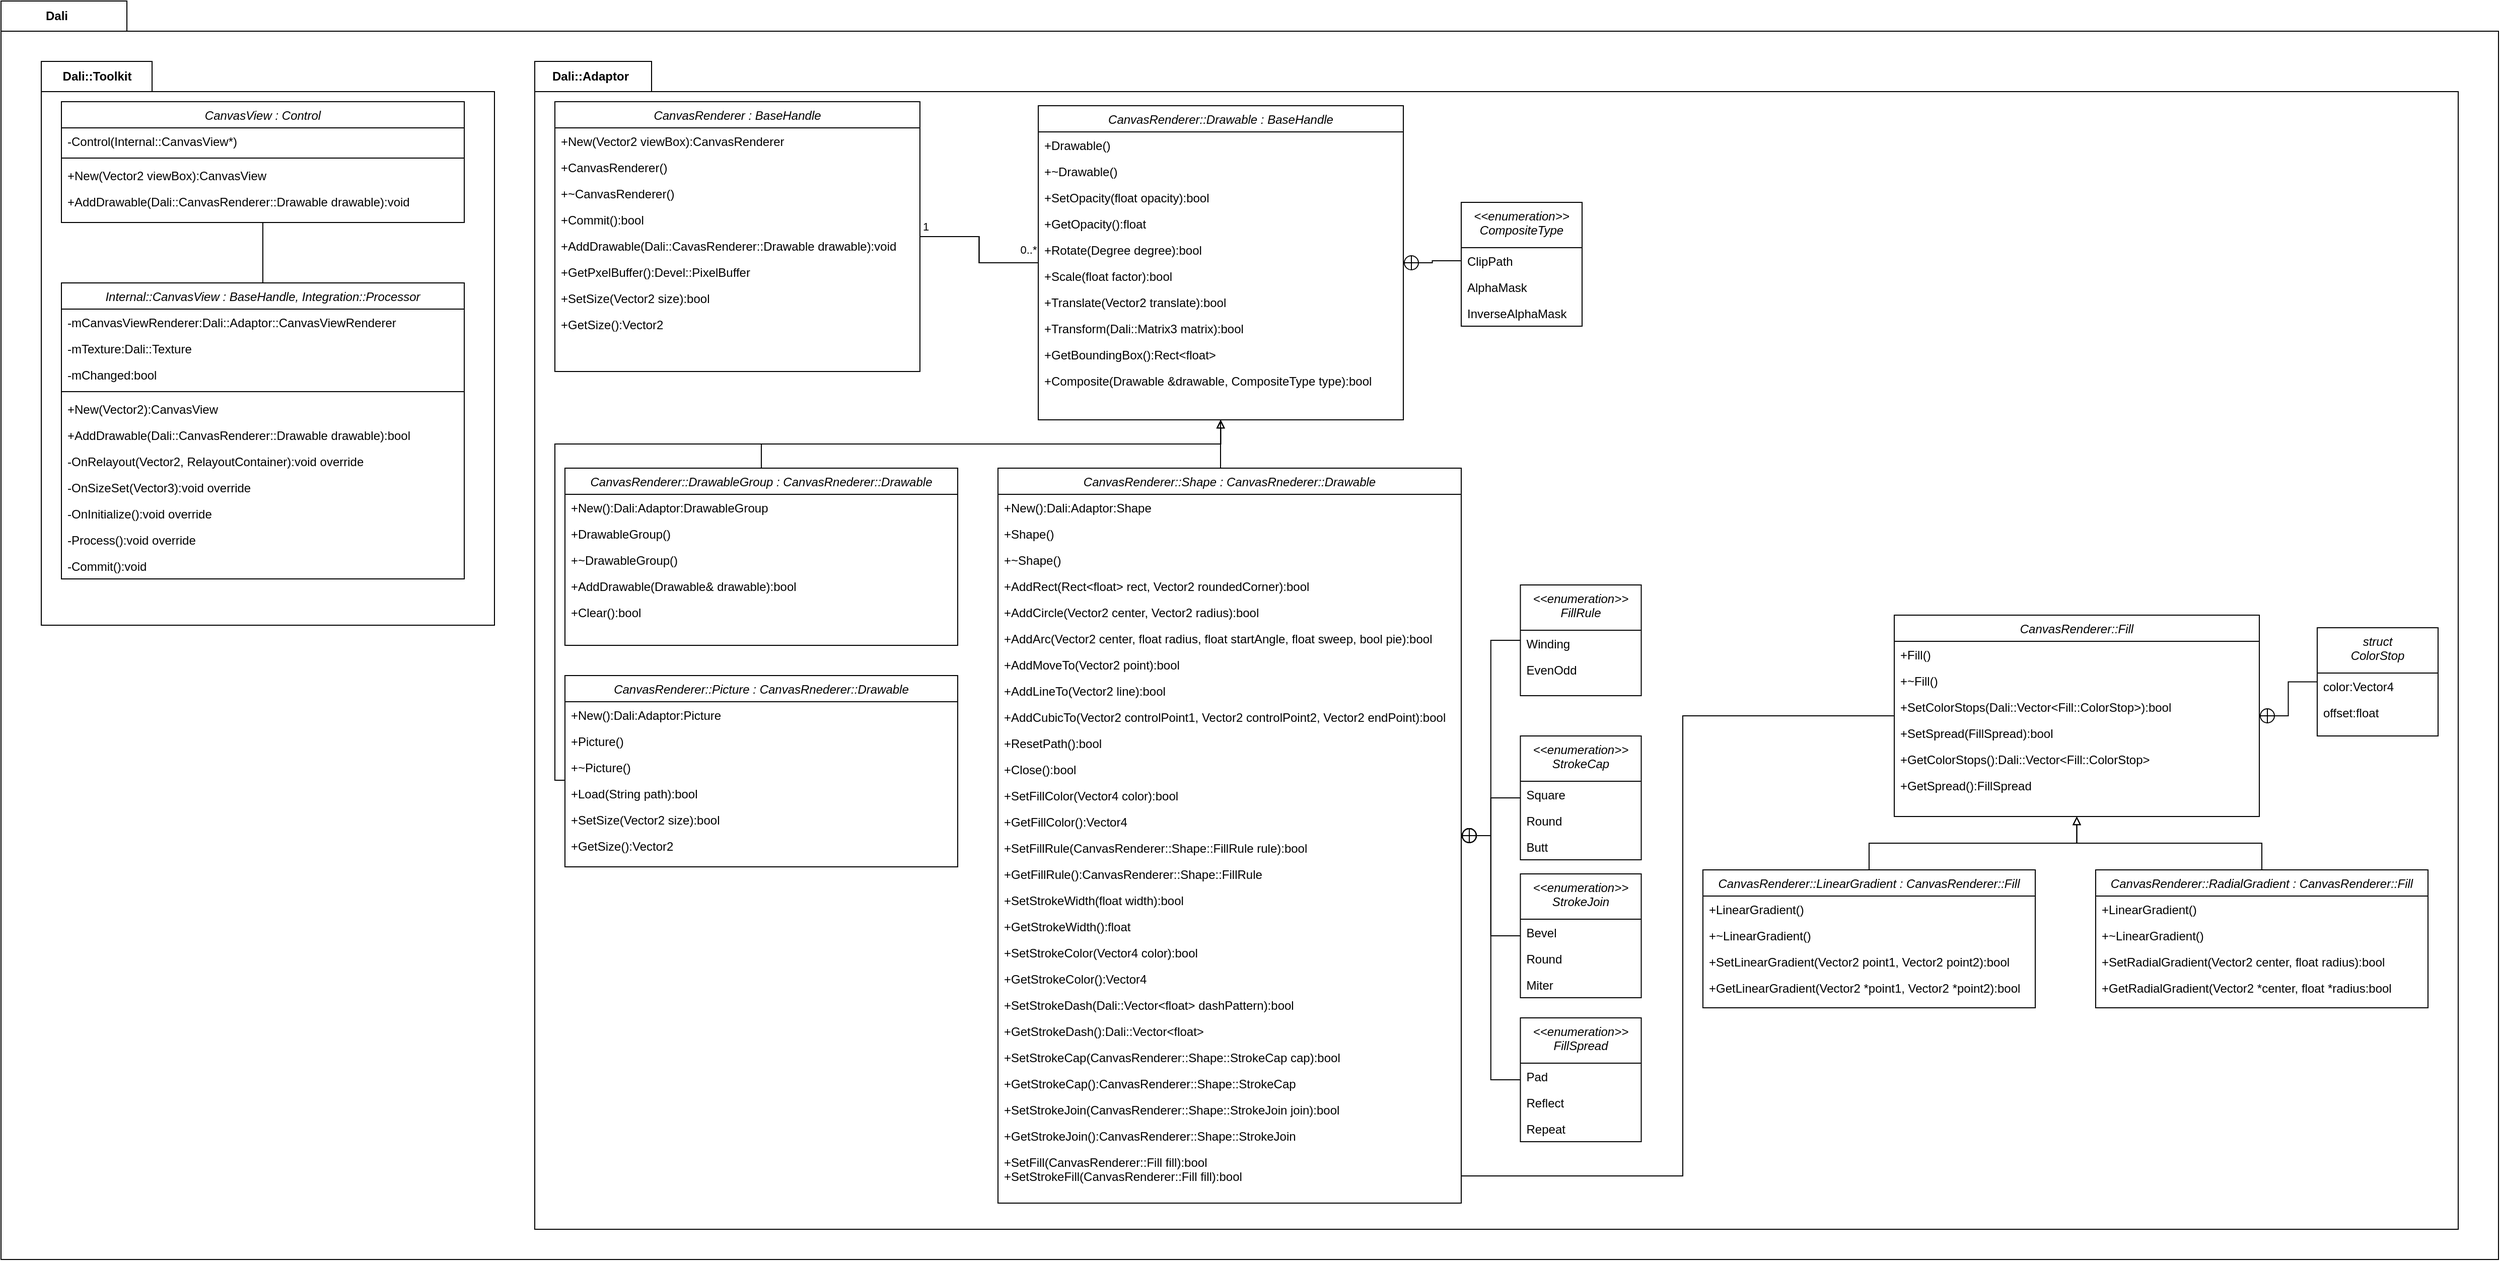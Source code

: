 <mxfile version="14.7.2" type="github">
  <diagram id="C5RBs43oDa-KdzZeNtuy" name="Page-1">
    <mxGraphModel dx="3773" dy="2638" grid="1" gridSize="10" guides="1" tooltips="1" connect="1" arrows="1" fold="1" page="1" pageScale="1" pageWidth="827" pageHeight="1169" math="0" shadow="0">
      <root>
        <mxCell id="WIyWlLk6GJQsqaUBKTNV-0" />
        <mxCell id="WIyWlLk6GJQsqaUBKTNV-1" parent="WIyWlLk6GJQsqaUBKTNV-0" />
        <mxCell id="eUzAyZnh72-U9IO2z-T2-43" style="edgeStyle=orthogonalEdgeStyle;rounded=0;orthogonalLoop=1;jettySize=auto;html=1;exitX=0.5;exitY=0;exitDx=0;exitDy=0;entryX=0.5;entryY=1;entryDx=0;entryDy=0;endArrow=block;endFill=0;strokeWidth=1;jumpSize=6;" parent="WIyWlLk6GJQsqaUBKTNV-1" edge="1">
          <mxGeometry relative="1" as="geometry">
            <mxPoint x="815" y="136" as="targetPoint" />
          </mxGeometry>
        </mxCell>
        <mxCell id="d6Ak8WatT1hv87xGQhPb-93" value="Dali" style="shape=folder;fontStyle=1;tabWidth=110;tabHeight=30;tabPosition=left;html=1;boundedLbl=1;labelInHeader=1;container=1;collapsible=0;recursiveResize=0;" parent="WIyWlLk6GJQsqaUBKTNV-1" vertex="1">
          <mxGeometry x="-360" y="-710" width="2480" height="1250" as="geometry" />
        </mxCell>
        <mxCell id="eUzAyZnh72-U9IO2z-T2-70" value="Dali::Adaptor" style="shape=folder;fontStyle=1;tabWidth=110;tabHeight=30;tabPosition=left;html=1;boundedLbl=1;labelInHeader=1;container=1;collapsible=0;recursiveResize=0;" parent="d6Ak8WatT1hv87xGQhPb-93" vertex="1">
          <mxGeometry x="530" y="60" width="1910" height="1160" as="geometry" />
        </mxCell>
        <mxCell id="zkfFHV4jXpPFQw0GAbJ--0" value="CanvasRenderer : BaseHandle" style="swimlane;fontStyle=2;align=center;verticalAlign=top;childLayout=stackLayout;horizontal=1;startSize=26;horizontalStack=0;resizeParent=1;resizeLast=0;collapsible=1;marginBottom=0;rounded=0;shadow=0;strokeWidth=1;" parent="eUzAyZnh72-U9IO2z-T2-70" vertex="1">
          <mxGeometry x="20" y="40" width="362.5" height="268" as="geometry">
            <mxRectangle x="230" y="140" width="160" height="26" as="alternateBounds" />
          </mxGeometry>
        </mxCell>
        <mxCell id="zkfFHV4jXpPFQw0GAbJ--5" value="+New(Vector2 viewBox):CanvasRenderer" style="text;align=left;verticalAlign=top;spacingLeft=4;spacingRight=4;overflow=hidden;rotatable=0;points=[[0,0.5],[1,0.5]];portConstraint=eastwest;" parent="zkfFHV4jXpPFQw0GAbJ--0" vertex="1">
          <mxGeometry y="26" width="362.5" height="26" as="geometry" />
        </mxCell>
        <mxCell id="eUzAyZnh72-U9IO2z-T2-1" value="+CanvasRenderer()" style="text;align=left;verticalAlign=top;spacingLeft=4;spacingRight=4;overflow=hidden;rotatable=0;points=[[0,0.5],[1,0.5]];portConstraint=eastwest;" parent="zkfFHV4jXpPFQw0GAbJ--0" vertex="1">
          <mxGeometry y="52" width="362.5" height="26" as="geometry" />
        </mxCell>
        <mxCell id="d6Ak8WatT1hv87xGQhPb-125" value="+~CanvasRenderer()" style="text;align=left;verticalAlign=top;spacingLeft=4;spacingRight=4;overflow=hidden;rotatable=0;points=[[0,0.5],[1,0.5]];portConstraint=eastwest;" parent="zkfFHV4jXpPFQw0GAbJ--0" vertex="1">
          <mxGeometry y="78" width="362.5" height="26" as="geometry" />
        </mxCell>
        <mxCell id="d6Ak8WatT1hv87xGQhPb-127" value="+Commit():bool" style="text;align=left;verticalAlign=top;spacingLeft=4;spacingRight=4;overflow=hidden;rotatable=0;points=[[0,0.5],[1,0.5]];portConstraint=eastwest;" parent="zkfFHV4jXpPFQw0GAbJ--0" vertex="1">
          <mxGeometry y="104" width="362.5" height="26" as="geometry" />
        </mxCell>
        <mxCell id="d6Ak8WatT1hv87xGQhPb-126" value="+AddDrawable(Dali::CavasRenderer::Drawable drawable):void" style="text;align=left;verticalAlign=top;spacingLeft=4;spacingRight=4;overflow=hidden;rotatable=0;points=[[0,0.5],[1,0.5]];portConstraint=eastwest;" parent="zkfFHV4jXpPFQw0GAbJ--0" vertex="1">
          <mxGeometry y="130" width="362.5" height="26" as="geometry" />
        </mxCell>
        <mxCell id="d6Ak8WatT1hv87xGQhPb-128" value="+GetPxelBuffer():Devel::PixelBuffer" style="text;align=left;verticalAlign=top;spacingLeft=4;spacingRight=4;overflow=hidden;rotatable=0;points=[[0,0.5],[1,0.5]];portConstraint=eastwest;" parent="zkfFHV4jXpPFQw0GAbJ--0" vertex="1">
          <mxGeometry y="156" width="362.5" height="26" as="geometry" />
        </mxCell>
        <mxCell id="d6Ak8WatT1hv87xGQhPb-129" value="+SetSize(Vector2 size):bool" style="text;align=left;verticalAlign=top;spacingLeft=4;spacingRight=4;overflow=hidden;rotatable=0;points=[[0,0.5],[1,0.5]];portConstraint=eastwest;" parent="zkfFHV4jXpPFQw0GAbJ--0" vertex="1">
          <mxGeometry y="182" width="362.5" height="26" as="geometry" />
        </mxCell>
        <mxCell id="d6Ak8WatT1hv87xGQhPb-130" value="+GetSize():Vector2" style="text;align=left;verticalAlign=top;spacingLeft=4;spacingRight=4;overflow=hidden;rotatable=0;points=[[0,0.5],[1,0.5]];portConstraint=eastwest;" parent="zkfFHV4jXpPFQw0GAbJ--0" vertex="1">
          <mxGeometry y="208" width="362.5" height="26" as="geometry" />
        </mxCell>
        <mxCell id="d6Ak8WatT1hv87xGQhPb-148" value="CanvasRenderer::Drawable : BaseHandle" style="swimlane;fontStyle=2;align=center;verticalAlign=top;childLayout=stackLayout;horizontal=1;startSize=26;horizontalStack=0;resizeParent=1;resizeLast=0;collapsible=1;marginBottom=0;rounded=0;shadow=0;strokeWidth=1;" parent="eUzAyZnh72-U9IO2z-T2-70" vertex="1">
          <mxGeometry x="500" y="44" width="362.5" height="312" as="geometry">
            <mxRectangle x="230" y="140" width="160" height="26" as="alternateBounds" />
          </mxGeometry>
        </mxCell>
        <mxCell id="d6Ak8WatT1hv87xGQhPb-151" value="+Drawable()" style="text;align=left;verticalAlign=top;spacingLeft=4;spacingRight=4;overflow=hidden;rotatable=0;points=[[0,0.5],[1,0.5]];portConstraint=eastwest;" parent="d6Ak8WatT1hv87xGQhPb-148" vertex="1">
          <mxGeometry y="26" width="362.5" height="26" as="geometry" />
        </mxCell>
        <mxCell id="d6Ak8WatT1hv87xGQhPb-152" value="+~Drawable()" style="text;align=left;verticalAlign=top;spacingLeft=4;spacingRight=4;overflow=hidden;rotatable=0;points=[[0,0.5],[1,0.5]];portConstraint=eastwest;" parent="d6Ak8WatT1hv87xGQhPb-148" vertex="1">
          <mxGeometry y="52" width="362.5" height="26" as="geometry" />
        </mxCell>
        <mxCell id="d6Ak8WatT1hv87xGQhPb-154" value="+SetOpacity(float opacity):bool" style="text;align=left;verticalAlign=top;spacingLeft=4;spacingRight=4;overflow=hidden;rotatable=0;points=[[0,0.5],[1,0.5]];portConstraint=eastwest;" parent="d6Ak8WatT1hv87xGQhPb-148" vertex="1">
          <mxGeometry y="78" width="362.5" height="26" as="geometry" />
        </mxCell>
        <mxCell id="d6Ak8WatT1hv87xGQhPb-155" value="+GetOpacity():float" style="text;align=left;verticalAlign=top;spacingLeft=4;spacingRight=4;overflow=hidden;rotatable=0;points=[[0,0.5],[1,0.5]];portConstraint=eastwest;" parent="d6Ak8WatT1hv87xGQhPb-148" vertex="1">
          <mxGeometry y="104" width="362.5" height="26" as="geometry" />
        </mxCell>
        <mxCell id="d6Ak8WatT1hv87xGQhPb-156" value="+Rotate(Degree degree):bool" style="text;align=left;verticalAlign=top;spacingLeft=4;spacingRight=4;overflow=hidden;rotatable=0;points=[[0,0.5],[1,0.5]];portConstraint=eastwest;" parent="d6Ak8WatT1hv87xGQhPb-148" vertex="1">
          <mxGeometry y="130" width="362.5" height="26" as="geometry" />
        </mxCell>
        <mxCell id="d6Ak8WatT1hv87xGQhPb-157" value="+Scale(float factor):bool" style="text;align=left;verticalAlign=top;spacingLeft=4;spacingRight=4;overflow=hidden;rotatable=0;points=[[0,0.5],[1,0.5]];portConstraint=eastwest;" parent="d6Ak8WatT1hv87xGQhPb-148" vertex="1">
          <mxGeometry y="156" width="362.5" height="26" as="geometry" />
        </mxCell>
        <mxCell id="d6Ak8WatT1hv87xGQhPb-158" value="+Translate(Vector2 translate):bool" style="text;align=left;verticalAlign=top;spacingLeft=4;spacingRight=4;overflow=hidden;rotatable=0;points=[[0,0.5],[1,0.5]];portConstraint=eastwest;" parent="d6Ak8WatT1hv87xGQhPb-148" vertex="1">
          <mxGeometry y="182" width="362.5" height="26" as="geometry" />
        </mxCell>
        <mxCell id="d6Ak8WatT1hv87xGQhPb-159" value="+Transform(Dali::Matrix3 matrix):bool" style="text;align=left;verticalAlign=top;spacingLeft=4;spacingRight=4;overflow=hidden;rotatable=0;points=[[0,0.5],[1,0.5]];portConstraint=eastwest;" parent="d6Ak8WatT1hv87xGQhPb-148" vertex="1">
          <mxGeometry y="208" width="362.5" height="26" as="geometry" />
        </mxCell>
        <mxCell id="8q--UgSvbUHU4zD4hHSI-37" value="+GetBoundingBox():Rect&lt;float&gt;" style="text;align=left;verticalAlign=top;spacingLeft=4;spacingRight=4;overflow=hidden;rotatable=0;points=[[0,0.5],[1,0.5]];portConstraint=eastwest;" vertex="1" parent="d6Ak8WatT1hv87xGQhPb-148">
          <mxGeometry y="234" width="362.5" height="26" as="geometry" />
        </mxCell>
        <mxCell id="8q--UgSvbUHU4zD4hHSI-44" value="+Composite(Drawable &amp;drawable, CompositeType type):bool" style="text;align=left;verticalAlign=top;spacingLeft=4;spacingRight=4;overflow=hidden;rotatable=0;points=[[0,0.5],[1,0.5]];portConstraint=eastwest;" vertex="1" parent="d6Ak8WatT1hv87xGQhPb-148">
          <mxGeometry y="260" width="362.5" height="26" as="geometry" />
        </mxCell>
        <mxCell id="8q--UgSvbUHU4zD4hHSI-38" style="edgeStyle=orthogonalEdgeStyle;rounded=0;orthogonalLoop=1;jettySize=auto;html=1;endArrow=block;endFill=0;" edge="1" parent="eUzAyZnh72-U9IO2z-T2-70" source="d6Ak8WatT1hv87xGQhPb-382" target="d6Ak8WatT1hv87xGQhPb-148">
          <mxGeometry relative="1" as="geometry">
            <Array as="points">
              <mxPoint x="681" y="380" />
              <mxPoint x="681" y="380" />
            </Array>
          </mxGeometry>
        </mxCell>
        <mxCell id="d6Ak8WatT1hv87xGQhPb-382" value="CanvasRenderer::Shape : CanvasRnederer::Drawable" style="swimlane;fontStyle=2;align=center;verticalAlign=top;childLayout=stackLayout;horizontal=1;startSize=26;horizontalStack=0;resizeParent=1;resizeLast=0;collapsible=1;marginBottom=0;rounded=0;shadow=0;strokeWidth=1;" parent="eUzAyZnh72-U9IO2z-T2-70" vertex="1">
          <mxGeometry x="460" y="404" width="460" height="730" as="geometry">
            <mxRectangle x="230" y="140" width="160" height="26" as="alternateBounds" />
          </mxGeometry>
        </mxCell>
        <mxCell id="d6Ak8WatT1hv87xGQhPb-781" value="+New():Dali:Adaptor:Shape" style="text;align=left;verticalAlign=top;spacingLeft=4;spacingRight=4;overflow=hidden;rotatable=0;points=[[0,0.5],[1,0.5]];portConstraint=eastwest;" parent="d6Ak8WatT1hv87xGQhPb-382" vertex="1">
          <mxGeometry y="26" width="460" height="26" as="geometry" />
        </mxCell>
        <mxCell id="d6Ak8WatT1hv87xGQhPb-383" value="+Shape()" style="text;align=left;verticalAlign=top;spacingLeft=4;spacingRight=4;overflow=hidden;rotatable=0;points=[[0,0.5],[1,0.5]];portConstraint=eastwest;" parent="d6Ak8WatT1hv87xGQhPb-382" vertex="1">
          <mxGeometry y="52" width="460" height="26" as="geometry" />
        </mxCell>
        <mxCell id="d6Ak8WatT1hv87xGQhPb-384" value="+~Shape()" style="text;align=left;verticalAlign=top;spacingLeft=4;spacingRight=4;overflow=hidden;rotatable=0;points=[[0,0.5],[1,0.5]];portConstraint=eastwest;" parent="d6Ak8WatT1hv87xGQhPb-382" vertex="1">
          <mxGeometry y="78" width="460" height="26" as="geometry" />
        </mxCell>
        <mxCell id="d6Ak8WatT1hv87xGQhPb-386" value="+AddRect(Rect&lt;float&gt; rect, Vector2 roundedCorner):bool" style="text;align=left;verticalAlign=top;spacingLeft=4;spacingRight=4;overflow=hidden;rotatable=0;points=[[0,0.5],[1,0.5]];portConstraint=eastwest;" parent="d6Ak8WatT1hv87xGQhPb-382" vertex="1">
          <mxGeometry y="104" width="460" height="26" as="geometry" />
        </mxCell>
        <mxCell id="d6Ak8WatT1hv87xGQhPb-387" value="+AddCircle(Vector2 center, Vector2 radius):bool" style="text;align=left;verticalAlign=top;spacingLeft=4;spacingRight=4;overflow=hidden;rotatable=0;points=[[0,0.5],[1,0.5]];portConstraint=eastwest;" parent="d6Ak8WatT1hv87xGQhPb-382" vertex="1">
          <mxGeometry y="130" width="460" height="26" as="geometry" />
        </mxCell>
        <mxCell id="d6Ak8WatT1hv87xGQhPb-388" value="+AddArc(Vector2 center, float radius, float startAngle, float sweep, bool pie):bool" style="text;align=left;verticalAlign=top;spacingLeft=4;spacingRight=4;overflow=hidden;rotatable=0;points=[[0,0.5],[1,0.5]];portConstraint=eastwest;" parent="d6Ak8WatT1hv87xGQhPb-382" vertex="1">
          <mxGeometry y="156" width="460" height="26" as="geometry" />
        </mxCell>
        <mxCell id="d6Ak8WatT1hv87xGQhPb-389" value="+AddMoveTo(Vector2 point):bool" style="text;align=left;verticalAlign=top;spacingLeft=4;spacingRight=4;overflow=hidden;rotatable=0;points=[[0,0.5],[1,0.5]];portConstraint=eastwest;" parent="d6Ak8WatT1hv87xGQhPb-382" vertex="1">
          <mxGeometry y="182" width="460" height="26" as="geometry" />
        </mxCell>
        <mxCell id="d6Ak8WatT1hv87xGQhPb-390" value="+AddLineTo(Vector2 line):bool" style="text;align=left;verticalAlign=top;spacingLeft=4;spacingRight=4;overflow=hidden;rotatable=0;points=[[0,0.5],[1,0.5]];portConstraint=eastwest;" parent="d6Ak8WatT1hv87xGQhPb-382" vertex="1">
          <mxGeometry y="208" width="460" height="26" as="geometry" />
        </mxCell>
        <mxCell id="d6Ak8WatT1hv87xGQhPb-391" value="+AddCubicTo(Vector2 controlPoint1, Vector2 controlPoint2, Vector2 endPoint):bool" style="text;align=left;verticalAlign=top;spacingLeft=4;spacingRight=4;overflow=hidden;rotatable=0;points=[[0,0.5],[1,0.5]];portConstraint=eastwest;" parent="d6Ak8WatT1hv87xGQhPb-382" vertex="1">
          <mxGeometry y="234" width="460" height="26" as="geometry" />
        </mxCell>
        <mxCell id="2J2DLM0OzAeDPoUzJUyp-0" value="+ResetPath():bool" style="text;align=left;verticalAlign=top;spacingLeft=4;spacingRight=4;overflow=hidden;rotatable=0;points=[[0,0.5],[1,0.5]];portConstraint=eastwest;" parent="d6Ak8WatT1hv87xGQhPb-382" vertex="1">
          <mxGeometry y="260" width="460" height="26" as="geometry" />
        </mxCell>
        <mxCell id="d6Ak8WatT1hv87xGQhPb-392" value="+Close():bool" style="text;align=left;verticalAlign=top;spacingLeft=4;spacingRight=4;overflow=hidden;rotatable=0;points=[[0,0.5],[1,0.5]];portConstraint=eastwest;" parent="d6Ak8WatT1hv87xGQhPb-382" vertex="1">
          <mxGeometry y="286" width="460" height="26" as="geometry" />
        </mxCell>
        <mxCell id="d6Ak8WatT1hv87xGQhPb-396" value="+SetFillColor(Vector4 color):bool" style="text;align=left;verticalAlign=top;spacingLeft=4;spacingRight=4;overflow=hidden;rotatable=0;points=[[0,0.5],[1,0.5]];portConstraint=eastwest;" parent="d6Ak8WatT1hv87xGQhPb-382" vertex="1">
          <mxGeometry y="312" width="460" height="26" as="geometry" />
        </mxCell>
        <mxCell id="d6Ak8WatT1hv87xGQhPb-395" value="+GetFillColor():Vector4" style="text;align=left;verticalAlign=top;spacingLeft=4;spacingRight=4;overflow=hidden;rotatable=0;points=[[0,0.5],[1,0.5]];portConstraint=eastwest;" parent="d6Ak8WatT1hv87xGQhPb-382" vertex="1">
          <mxGeometry y="338" width="460" height="26" as="geometry" />
        </mxCell>
        <mxCell id="d6Ak8WatT1hv87xGQhPb-398" value="+SetFillRule(CanvasRenderer::Shape::FillRule rule):bool" style="text;align=left;verticalAlign=top;spacingLeft=4;spacingRight=4;overflow=hidden;rotatable=0;points=[[0,0.5],[1,0.5]];portConstraint=eastwest;" parent="d6Ak8WatT1hv87xGQhPb-382" vertex="1">
          <mxGeometry y="364" width="460" height="26" as="geometry" />
        </mxCell>
        <mxCell id="d6Ak8WatT1hv87xGQhPb-400" value="+GetFillRule():CanvasRenderer::Shape::FillRule" style="text;align=left;verticalAlign=top;spacingLeft=4;spacingRight=4;overflow=hidden;rotatable=0;points=[[0,0.5],[1,0.5]];portConstraint=eastwest;" parent="d6Ak8WatT1hv87xGQhPb-382" vertex="1">
          <mxGeometry y="390" width="460" height="26" as="geometry" />
        </mxCell>
        <mxCell id="d6Ak8WatT1hv87xGQhPb-394" value="+SetStrokeWidth(float width):bool" style="text;align=left;verticalAlign=top;spacingLeft=4;spacingRight=4;overflow=hidden;rotatable=0;points=[[0,0.5],[1,0.5]];portConstraint=eastwest;" parent="d6Ak8WatT1hv87xGQhPb-382" vertex="1">
          <mxGeometry y="416" width="460" height="26" as="geometry" />
        </mxCell>
        <mxCell id="d6Ak8WatT1hv87xGQhPb-399" value="+GetStrokeWidth():float" style="text;align=left;verticalAlign=top;spacingLeft=4;spacingRight=4;overflow=hidden;rotatable=0;points=[[0,0.5],[1,0.5]];portConstraint=eastwest;" parent="d6Ak8WatT1hv87xGQhPb-382" vertex="1">
          <mxGeometry y="442" width="460" height="26" as="geometry" />
        </mxCell>
        <mxCell id="d6Ak8WatT1hv87xGQhPb-401" value="+SetStrokeColor(Vector4 color):bool" style="text;align=left;verticalAlign=top;spacingLeft=4;spacingRight=4;overflow=hidden;rotatable=0;points=[[0,0.5],[1,0.5]];portConstraint=eastwest;" parent="d6Ak8WatT1hv87xGQhPb-382" vertex="1">
          <mxGeometry y="468" width="460" height="26" as="geometry" />
        </mxCell>
        <mxCell id="d6Ak8WatT1hv87xGQhPb-405" value="+GetStrokeColor():Vector4" style="text;align=left;verticalAlign=top;spacingLeft=4;spacingRight=4;overflow=hidden;rotatable=0;points=[[0,0.5],[1,0.5]];portConstraint=eastwest;" parent="d6Ak8WatT1hv87xGQhPb-382" vertex="1">
          <mxGeometry y="494" width="460" height="26" as="geometry" />
        </mxCell>
        <mxCell id="d6Ak8WatT1hv87xGQhPb-406" value="+SetStrokeDash(Dali::Vector&lt;float&gt; dashPattern):bool" style="text;align=left;verticalAlign=top;spacingLeft=4;spacingRight=4;overflow=hidden;rotatable=0;points=[[0,0.5],[1,0.5]];portConstraint=eastwest;" parent="d6Ak8WatT1hv87xGQhPb-382" vertex="1">
          <mxGeometry y="520" width="460" height="26" as="geometry" />
        </mxCell>
        <mxCell id="d6Ak8WatT1hv87xGQhPb-403" value="+GetStrokeDash():Dali::Vector&lt;float&gt;" style="text;align=left;verticalAlign=top;spacingLeft=4;spacingRight=4;overflow=hidden;rotatable=0;points=[[0,0.5],[1,0.5]];portConstraint=eastwest;" parent="d6Ak8WatT1hv87xGQhPb-382" vertex="1">
          <mxGeometry y="546" width="460" height="26" as="geometry" />
        </mxCell>
        <mxCell id="d6Ak8WatT1hv87xGQhPb-404" value="+SetStrokeCap(CanvasRenderer::Shape::StrokeCap cap):bool" style="text;align=left;verticalAlign=top;spacingLeft=4;spacingRight=4;overflow=hidden;rotatable=0;points=[[0,0.5],[1,0.5]];portConstraint=eastwest;" parent="d6Ak8WatT1hv87xGQhPb-382" vertex="1">
          <mxGeometry y="572" width="460" height="26" as="geometry" />
        </mxCell>
        <mxCell id="d6Ak8WatT1hv87xGQhPb-397" value="+GetStrokeCap():CanvasRenderer::Shape::StrokeCap" style="text;align=left;verticalAlign=top;spacingLeft=4;spacingRight=4;overflow=hidden;rotatable=0;points=[[0,0.5],[1,0.5]];portConstraint=eastwest;" parent="d6Ak8WatT1hv87xGQhPb-382" vertex="1">
          <mxGeometry y="598" width="460" height="26" as="geometry" />
        </mxCell>
        <mxCell id="d6Ak8WatT1hv87xGQhPb-402" value="+SetStrokeJoin(CanvasRenderer::Shape::StrokeJoin join):bool" style="text;align=left;verticalAlign=top;spacingLeft=4;spacingRight=4;overflow=hidden;rotatable=0;points=[[0,0.5],[1,0.5]];portConstraint=eastwest;" parent="d6Ak8WatT1hv87xGQhPb-382" vertex="1">
          <mxGeometry y="624" width="460" height="26" as="geometry" />
        </mxCell>
        <mxCell id="d6Ak8WatT1hv87xGQhPb-393" value="+GetStrokeJoin():CanvasRenderer::Shape::StrokeJoin" style="text;align=left;verticalAlign=top;spacingLeft=4;spacingRight=4;overflow=hidden;rotatable=0;points=[[0,0.5],[1,0.5]];portConstraint=eastwest;" parent="d6Ak8WatT1hv87xGQhPb-382" vertex="1">
          <mxGeometry y="650" width="460" height="26" as="geometry" />
        </mxCell>
        <mxCell id="8q--UgSvbUHU4zD4hHSI-84" value="+SetFill(CanvasRenderer::Fill fill):bool&#xa;+SetStrokeFill(CanvasRenderer::Fill fill):bool" style="text;align=left;verticalAlign=top;spacingLeft=4;spacingRight=4;overflow=hidden;rotatable=0;points=[[0,0.5],[1,0.5]];portConstraint=eastwest;" vertex="1" parent="d6Ak8WatT1hv87xGQhPb-382">
          <mxGeometry y="676" width="460" height="54" as="geometry" />
        </mxCell>
        <mxCell id="d6Ak8WatT1hv87xGQhPb-1189" style="edgeStyle=orthogonalEdgeStyle;rounded=0;orthogonalLoop=1;jettySize=auto;html=1;endArrow=circlePlus;endFill=0;fontSize=16;" parent="eUzAyZnh72-U9IO2z-T2-70" source="d6Ak8WatT1hv87xGQhPb-1176" target="d6Ak8WatT1hv87xGQhPb-382" edge="1">
          <mxGeometry relative="1" as="geometry" />
        </mxCell>
        <mxCell id="d6Ak8WatT1hv87xGQhPb-1176" value="&lt;&lt;enumeration&gt;&gt;&#xa;FillRule" style="swimlane;fontStyle=2;align=center;verticalAlign=top;childLayout=stackLayout;horizontal=1;startSize=45;horizontalStack=0;resizeParent=1;resizeLast=0;collapsible=1;marginBottom=0;rounded=0;shadow=0;strokeWidth=1;" parent="eUzAyZnh72-U9IO2z-T2-70" vertex="1">
          <mxGeometry x="978.75" y="520" width="120" height="110" as="geometry">
            <mxRectangle x="230" y="140" width="160" height="26" as="alternateBounds" />
          </mxGeometry>
        </mxCell>
        <mxCell id="d6Ak8WatT1hv87xGQhPb-1177" value="Winding" style="text;align=left;verticalAlign=top;spacingLeft=4;spacingRight=4;overflow=hidden;rotatable=0;points=[[0,0.5],[1,0.5]];portConstraint=eastwest;" parent="d6Ak8WatT1hv87xGQhPb-1176" vertex="1">
          <mxGeometry y="45" width="120" height="26" as="geometry" />
        </mxCell>
        <mxCell id="d6Ak8WatT1hv87xGQhPb-1178" value="EvenOdd" style="text;align=left;verticalAlign=top;spacingLeft=4;spacingRight=4;overflow=hidden;rotatable=0;points=[[0,0.5],[1,0.5]];portConstraint=eastwest;" parent="d6Ak8WatT1hv87xGQhPb-1176" vertex="1">
          <mxGeometry y="71" width="120" height="26" as="geometry" />
        </mxCell>
        <mxCell id="d6Ak8WatT1hv87xGQhPb-1190" style="edgeStyle=orthogonalEdgeStyle;rounded=0;orthogonalLoop=1;jettySize=auto;html=1;endArrow=circlePlus;endFill=0;fontSize=16;" parent="eUzAyZnh72-U9IO2z-T2-70" source="d6Ak8WatT1hv87xGQhPb-1180" target="d6Ak8WatT1hv87xGQhPb-382" edge="1">
          <mxGeometry relative="1" as="geometry" />
        </mxCell>
        <mxCell id="d6Ak8WatT1hv87xGQhPb-1180" value="&lt;&lt;enumeration&gt;&gt;&#xa;StrokeCap" style="swimlane;fontStyle=2;align=center;verticalAlign=top;childLayout=stackLayout;horizontal=1;startSize=45;horizontalStack=0;resizeParent=1;resizeLast=0;collapsible=1;marginBottom=0;rounded=0;shadow=0;strokeWidth=1;" parent="eUzAyZnh72-U9IO2z-T2-70" vertex="1">
          <mxGeometry x="978.75" y="670" width="120" height="123" as="geometry">
            <mxRectangle x="230" y="140" width="160" height="26" as="alternateBounds" />
          </mxGeometry>
        </mxCell>
        <mxCell id="d6Ak8WatT1hv87xGQhPb-1181" value="Square" style="text;align=left;verticalAlign=top;spacingLeft=4;spacingRight=4;overflow=hidden;rotatable=0;points=[[0,0.5],[1,0.5]];portConstraint=eastwest;" parent="d6Ak8WatT1hv87xGQhPb-1180" vertex="1">
          <mxGeometry y="45" width="120" height="26" as="geometry" />
        </mxCell>
        <mxCell id="d6Ak8WatT1hv87xGQhPb-1182" value="Round" style="text;align=left;verticalAlign=top;spacingLeft=4;spacingRight=4;overflow=hidden;rotatable=0;points=[[0,0.5],[1,0.5]];portConstraint=eastwest;" parent="d6Ak8WatT1hv87xGQhPb-1180" vertex="1">
          <mxGeometry y="71" width="120" height="26" as="geometry" />
        </mxCell>
        <mxCell id="d6Ak8WatT1hv87xGQhPb-1183" value="Butt" style="text;align=left;verticalAlign=top;spacingLeft=4;spacingRight=4;overflow=hidden;rotatable=0;points=[[0,0.5],[1,0.5]];portConstraint=eastwest;" parent="d6Ak8WatT1hv87xGQhPb-1180" vertex="1">
          <mxGeometry y="97" width="120" height="26" as="geometry" />
        </mxCell>
        <mxCell id="d6Ak8WatT1hv87xGQhPb-1191" style="edgeStyle=orthogonalEdgeStyle;rounded=0;orthogonalLoop=1;jettySize=auto;html=1;endArrow=circlePlus;endFill=0;fontSize=16;" parent="eUzAyZnh72-U9IO2z-T2-70" source="d6Ak8WatT1hv87xGQhPb-1185" target="d6Ak8WatT1hv87xGQhPb-382" edge="1">
          <mxGeometry relative="1" as="geometry" />
        </mxCell>
        <mxCell id="d6Ak8WatT1hv87xGQhPb-1185" value="&lt;&lt;enumeration&gt;&gt;&#xa;StrokeJoin" style="swimlane;fontStyle=2;align=center;verticalAlign=top;childLayout=stackLayout;horizontal=1;startSize=45;horizontalStack=0;resizeParent=1;resizeLast=0;collapsible=1;marginBottom=0;rounded=0;shadow=0;strokeWidth=1;" parent="eUzAyZnh72-U9IO2z-T2-70" vertex="1">
          <mxGeometry x="978.75" y="807" width="120" height="123" as="geometry">
            <mxRectangle x="230" y="140" width="160" height="26" as="alternateBounds" />
          </mxGeometry>
        </mxCell>
        <mxCell id="d6Ak8WatT1hv87xGQhPb-1186" value="Bevel" style="text;align=left;verticalAlign=top;spacingLeft=4;spacingRight=4;overflow=hidden;rotatable=0;points=[[0,0.5],[1,0.5]];portConstraint=eastwest;" parent="d6Ak8WatT1hv87xGQhPb-1185" vertex="1">
          <mxGeometry y="45" width="120" height="26" as="geometry" />
        </mxCell>
        <mxCell id="d6Ak8WatT1hv87xGQhPb-1187" value="Round" style="text;align=left;verticalAlign=top;spacingLeft=4;spacingRight=4;overflow=hidden;rotatable=0;points=[[0,0.5],[1,0.5]];portConstraint=eastwest;" parent="d6Ak8WatT1hv87xGQhPb-1185" vertex="1">
          <mxGeometry y="71" width="120" height="26" as="geometry" />
        </mxCell>
        <mxCell id="d6Ak8WatT1hv87xGQhPb-1188" value="Miter" style="text;align=left;verticalAlign=top;spacingLeft=4;spacingRight=4;overflow=hidden;rotatable=0;points=[[0,0.5],[1,0.5]];portConstraint=eastwest;" parent="d6Ak8WatT1hv87xGQhPb-1185" vertex="1">
          <mxGeometry y="97" width="120" height="26" as="geometry" />
        </mxCell>
        <mxCell id="LCj0cPt76p2CiR1PrpzW-5" value="0..*" style="edgeStyle=orthogonalEdgeStyle;rounded=0;orthogonalLoop=1;jettySize=auto;html=1;endArrow=none;endFill=0;" parent="eUzAyZnh72-U9IO2z-T2-70" source="zkfFHV4jXpPFQw0GAbJ--0" target="d6Ak8WatT1hv87xGQhPb-148" edge="1">
          <mxGeometry x="0.847" y="13" relative="1" as="geometry">
            <mxPoint x="-751" y="169.996" as="sourcePoint" />
            <mxPoint x="-583.5" y="169.996" as="targetPoint" />
            <Array as="points" />
            <mxPoint x="1" as="offset" />
          </mxGeometry>
        </mxCell>
        <mxCell id="LCj0cPt76p2CiR1PrpzW-4" value="1" style="edgeStyle=orthogonalEdgeStyle;rounded=0;orthogonalLoop=1;jettySize=auto;html=1;endArrow=none;endFill=0;" parent="eUzAyZnh72-U9IO2z-T2-70" source="zkfFHV4jXpPFQw0GAbJ--0" target="d6Ak8WatT1hv87xGQhPb-148" edge="1">
          <mxGeometry x="-0.928" y="10" relative="1" as="geometry">
            <mxPoint x="-751" y="169.996" as="sourcePoint" />
            <mxPoint x="-583.5" y="169.996" as="targetPoint" />
            <Array as="points" />
            <mxPoint as="offset" />
          </mxGeometry>
        </mxCell>
        <mxCell id="8q--UgSvbUHU4zD4hHSI-36" style="edgeStyle=orthogonalEdgeStyle;rounded=0;orthogonalLoop=1;jettySize=auto;html=1;endArrow=block;endFill=0;exitX=0.5;exitY=0;exitDx=0;exitDy=0;" edge="1" parent="eUzAyZnh72-U9IO2z-T2-70" source="8q--UgSvbUHU4zD4hHSI-10" target="d6Ak8WatT1hv87xGQhPb-148">
          <mxGeometry relative="1" as="geometry" />
        </mxCell>
        <mxCell id="8q--UgSvbUHU4zD4hHSI-10" value="CanvasRenderer::DrawableGroup : CanvasRnederer::Drawable" style="swimlane;fontStyle=2;align=center;verticalAlign=top;childLayout=stackLayout;horizontal=1;startSize=26;horizontalStack=0;resizeParent=1;resizeLast=0;collapsible=1;marginBottom=0;rounded=0;shadow=0;strokeWidth=1;" vertex="1" parent="eUzAyZnh72-U9IO2z-T2-70">
          <mxGeometry x="30" y="404" width="390" height="176" as="geometry">
            <mxRectangle x="230" y="140" width="160" height="26" as="alternateBounds" />
          </mxGeometry>
        </mxCell>
        <mxCell id="8q--UgSvbUHU4zD4hHSI-11" value="+New():Dali:Adaptor:DrawableGroup" style="text;align=left;verticalAlign=top;spacingLeft=4;spacingRight=4;overflow=hidden;rotatable=0;points=[[0,0.5],[1,0.5]];portConstraint=eastwest;" vertex="1" parent="8q--UgSvbUHU4zD4hHSI-10">
          <mxGeometry y="26" width="390" height="26" as="geometry" />
        </mxCell>
        <mxCell id="8q--UgSvbUHU4zD4hHSI-12" value="+DrawableGroup()" style="text;align=left;verticalAlign=top;spacingLeft=4;spacingRight=4;overflow=hidden;rotatable=0;points=[[0,0.5],[1,0.5]];portConstraint=eastwest;" vertex="1" parent="8q--UgSvbUHU4zD4hHSI-10">
          <mxGeometry y="52" width="390" height="26" as="geometry" />
        </mxCell>
        <mxCell id="8q--UgSvbUHU4zD4hHSI-13" value="+~DrawableGroup()" style="text;align=left;verticalAlign=top;spacingLeft=4;spacingRight=4;overflow=hidden;rotatable=0;points=[[0,0.5],[1,0.5]];portConstraint=eastwest;" vertex="1" parent="8q--UgSvbUHU4zD4hHSI-10">
          <mxGeometry y="78" width="390" height="26" as="geometry" />
        </mxCell>
        <mxCell id="8q--UgSvbUHU4zD4hHSI-14" value="+AddDrawable(Drawable&amp; drawable):bool" style="text;align=left;verticalAlign=top;spacingLeft=4;spacingRight=4;overflow=hidden;rotatable=0;points=[[0,0.5],[1,0.5]];portConstraint=eastwest;" vertex="1" parent="8q--UgSvbUHU4zD4hHSI-10">
          <mxGeometry y="104" width="390" height="26" as="geometry" />
        </mxCell>
        <mxCell id="8q--UgSvbUHU4zD4hHSI-15" value="+Clear():bool" style="text;align=left;verticalAlign=top;spacingLeft=4;spacingRight=4;overflow=hidden;rotatable=0;points=[[0,0.5],[1,0.5]];portConstraint=eastwest;" vertex="1" parent="8q--UgSvbUHU4zD4hHSI-10">
          <mxGeometry y="130" width="390" height="26" as="geometry" />
        </mxCell>
        <mxCell id="8q--UgSvbUHU4zD4hHSI-57" value="struct&#xa;ColorStop" style="swimlane;fontStyle=2;align=center;verticalAlign=top;childLayout=stackLayout;horizontal=1;startSize=45;horizontalStack=0;resizeParent=1;resizeLast=0;collapsible=1;marginBottom=0;rounded=0;shadow=0;strokeWidth=1;" vertex="1" parent="eUzAyZnh72-U9IO2z-T2-70">
          <mxGeometry x="1770" y="562.5" width="120" height="107.5" as="geometry">
            <mxRectangle x="230" y="140" width="160" height="26" as="alternateBounds" />
          </mxGeometry>
        </mxCell>
        <mxCell id="8q--UgSvbUHU4zD4hHSI-58" value="color:Vector4" style="text;align=left;verticalAlign=top;spacingLeft=4;spacingRight=4;overflow=hidden;rotatable=0;points=[[0,0.5],[1,0.5]];portConstraint=eastwest;" vertex="1" parent="8q--UgSvbUHU4zD4hHSI-57">
          <mxGeometry y="45" width="120" height="26" as="geometry" />
        </mxCell>
        <mxCell id="8q--UgSvbUHU4zD4hHSI-59" value="offset:float" style="text;align=left;verticalAlign=top;spacingLeft=4;spacingRight=4;overflow=hidden;rotatable=0;points=[[0,0.5],[1,0.5]];portConstraint=eastwest;" vertex="1" parent="8q--UgSvbUHU4zD4hHSI-57">
          <mxGeometry y="71" width="120" height="26" as="geometry" />
        </mxCell>
        <mxCell id="8q--UgSvbUHU4zD4hHSI-68" style="edgeStyle=orthogonalEdgeStyle;rounded=0;orthogonalLoop=1;jettySize=auto;html=1;endArrow=circlePlus;endFill=0;" edge="1" parent="eUzAyZnh72-U9IO2z-T2-70" source="8q--UgSvbUHU4zD4hHSI-64" target="d6Ak8WatT1hv87xGQhPb-382">
          <mxGeometry relative="1" as="geometry" />
        </mxCell>
        <mxCell id="8q--UgSvbUHU4zD4hHSI-64" value="&lt;&lt;enumeration&gt;&gt;&#xa;FillSpread" style="swimlane;fontStyle=2;align=center;verticalAlign=top;childLayout=stackLayout;horizontal=1;startSize=45;horizontalStack=0;resizeParent=1;resizeLast=0;collapsible=1;marginBottom=0;rounded=0;shadow=0;strokeWidth=1;" vertex="1" parent="eUzAyZnh72-U9IO2z-T2-70">
          <mxGeometry x="978.75" y="950" width="120" height="123" as="geometry">
            <mxRectangle x="230" y="140" width="160" height="26" as="alternateBounds" />
          </mxGeometry>
        </mxCell>
        <mxCell id="8q--UgSvbUHU4zD4hHSI-65" value="Pad" style="text;align=left;verticalAlign=top;spacingLeft=4;spacingRight=4;overflow=hidden;rotatable=0;points=[[0,0.5],[1,0.5]];portConstraint=eastwest;" vertex="1" parent="8q--UgSvbUHU4zD4hHSI-64">
          <mxGeometry y="45" width="120" height="26" as="geometry" />
        </mxCell>
        <mxCell id="8q--UgSvbUHU4zD4hHSI-69" value="Reflect" style="text;align=left;verticalAlign=top;spacingLeft=4;spacingRight=4;overflow=hidden;rotatable=0;points=[[0,0.5],[1,0.5]];portConstraint=eastwest;" vertex="1" parent="8q--UgSvbUHU4zD4hHSI-64">
          <mxGeometry y="71" width="120" height="26" as="geometry" />
        </mxCell>
        <mxCell id="8q--UgSvbUHU4zD4hHSI-66" value="Repeat" style="text;align=left;verticalAlign=top;spacingLeft=4;spacingRight=4;overflow=hidden;rotatable=0;points=[[0,0.5],[1,0.5]];portConstraint=eastwest;" vertex="1" parent="8q--UgSvbUHU4zD4hHSI-64">
          <mxGeometry y="97" width="120" height="26" as="geometry" />
        </mxCell>
        <mxCell id="8q--UgSvbUHU4zD4hHSI-70" value="CanvasRenderer::LinearGradient : CanvasRenderer::Fill" style="swimlane;fontStyle=2;align=center;verticalAlign=top;childLayout=stackLayout;horizontal=1;startSize=26;horizontalStack=0;resizeParent=1;resizeLast=0;collapsible=1;marginBottom=0;rounded=0;shadow=0;strokeWidth=1;" vertex="1" parent="eUzAyZnh72-U9IO2z-T2-70">
          <mxGeometry x="1160" y="803" width="330" height="137" as="geometry">
            <mxRectangle x="230" y="140" width="160" height="26" as="alternateBounds" />
          </mxGeometry>
        </mxCell>
        <mxCell id="8q--UgSvbUHU4zD4hHSI-71" value="+LinearGradient()" style="text;align=left;verticalAlign=top;spacingLeft=4;spacingRight=4;overflow=hidden;rotatable=0;points=[[0,0.5],[1,0.5]];portConstraint=eastwest;" vertex="1" parent="8q--UgSvbUHU4zD4hHSI-70">
          <mxGeometry y="26" width="330" height="26" as="geometry" />
        </mxCell>
        <mxCell id="8q--UgSvbUHU4zD4hHSI-72" value="+~LinearGradient()" style="text;align=left;verticalAlign=top;spacingLeft=4;spacingRight=4;overflow=hidden;rotatable=0;points=[[0,0.5],[1,0.5]];portConstraint=eastwest;" vertex="1" parent="8q--UgSvbUHU4zD4hHSI-70">
          <mxGeometry y="52" width="330" height="26" as="geometry" />
        </mxCell>
        <mxCell id="8q--UgSvbUHU4zD4hHSI-73" value="+SetLinearGradient(Vector2 point1, Vector2 point2):bool" style="text;align=left;verticalAlign=top;spacingLeft=4;spacingRight=4;overflow=hidden;rotatable=0;points=[[0,0.5],[1,0.5]];portConstraint=eastwest;" vertex="1" parent="8q--UgSvbUHU4zD4hHSI-70">
          <mxGeometry y="78" width="330" height="26" as="geometry" />
        </mxCell>
        <mxCell id="8q--UgSvbUHU4zD4hHSI-74" value="+GetLinearGradient(Vector2 *point1, Vector2 *point2):bool" style="text;align=left;verticalAlign=top;spacingLeft=4;spacingRight=4;overflow=hidden;rotatable=0;points=[[0,0.5],[1,0.5]];portConstraint=eastwest;" vertex="1" parent="8q--UgSvbUHU4zD4hHSI-70">
          <mxGeometry y="104" width="330" height="26" as="geometry" />
        </mxCell>
        <mxCell id="8q--UgSvbUHU4zD4hHSI-78" value="CanvasRenderer::RadialGradient : CanvasRenderer::Fill" style="swimlane;fontStyle=2;align=center;verticalAlign=top;childLayout=stackLayout;horizontal=1;startSize=26;horizontalStack=0;resizeParent=1;resizeLast=0;collapsible=1;marginBottom=0;rounded=0;shadow=0;strokeWidth=1;" vertex="1" parent="eUzAyZnh72-U9IO2z-T2-70">
          <mxGeometry x="1550" y="803" width="330" height="137" as="geometry">
            <mxRectangle x="230" y="140" width="160" height="26" as="alternateBounds" />
          </mxGeometry>
        </mxCell>
        <mxCell id="8q--UgSvbUHU4zD4hHSI-79" value="+LinearGradient()" style="text;align=left;verticalAlign=top;spacingLeft=4;spacingRight=4;overflow=hidden;rotatable=0;points=[[0,0.5],[1,0.5]];portConstraint=eastwest;" vertex="1" parent="8q--UgSvbUHU4zD4hHSI-78">
          <mxGeometry y="26" width="330" height="26" as="geometry" />
        </mxCell>
        <mxCell id="8q--UgSvbUHU4zD4hHSI-80" value="+~LinearGradient()" style="text;align=left;verticalAlign=top;spacingLeft=4;spacingRight=4;overflow=hidden;rotatable=0;points=[[0,0.5],[1,0.5]];portConstraint=eastwest;" vertex="1" parent="8q--UgSvbUHU4zD4hHSI-78">
          <mxGeometry y="52" width="330" height="26" as="geometry" />
        </mxCell>
        <mxCell id="8q--UgSvbUHU4zD4hHSI-81" value="+SetRadialGradient(Vector2 center, float radius):bool" style="text;align=left;verticalAlign=top;spacingLeft=4;spacingRight=4;overflow=hidden;rotatable=0;points=[[0,0.5],[1,0.5]];portConstraint=eastwest;" vertex="1" parent="8q--UgSvbUHU4zD4hHSI-78">
          <mxGeometry y="78" width="330" height="26" as="geometry" />
        </mxCell>
        <mxCell id="8q--UgSvbUHU4zD4hHSI-82" value="+GetRadialGradient(Vector2 *center, float *radius:bool" style="text;align=left;verticalAlign=top;spacingLeft=4;spacingRight=4;overflow=hidden;rotatable=0;points=[[0,0.5],[1,0.5]];portConstraint=eastwest;" vertex="1" parent="8q--UgSvbUHU4zD4hHSI-78">
          <mxGeometry y="104" width="330" height="26" as="geometry" />
        </mxCell>
        <mxCell id="8q--UgSvbUHU4zD4hHSI-103" style="edgeStyle=orthogonalEdgeStyle;rounded=0;orthogonalLoop=1;jettySize=auto;html=1;endArrow=none;endFill=0;" edge="1" parent="eUzAyZnh72-U9IO2z-T2-70" source="8q--UgSvbUHU4zD4hHSI-94" target="d6Ak8WatT1hv87xGQhPb-148">
          <mxGeometry relative="1" as="geometry">
            <Array as="points">
              <mxPoint x="20" y="714" />
              <mxPoint x="20" y="380" />
              <mxPoint x="681" y="380" />
            </Array>
          </mxGeometry>
        </mxCell>
        <mxCell id="8q--UgSvbUHU4zD4hHSI-94" value="CanvasRenderer::Picture : CanvasRnederer::Drawable" style="swimlane;fontStyle=2;align=center;verticalAlign=top;childLayout=stackLayout;horizontal=1;startSize=26;horizontalStack=0;resizeParent=1;resizeLast=0;collapsible=1;marginBottom=0;rounded=0;shadow=0;strokeWidth=1;" vertex="1" parent="eUzAyZnh72-U9IO2z-T2-70">
          <mxGeometry x="30" y="610" width="390" height="190" as="geometry">
            <mxRectangle x="230" y="140" width="160" height="26" as="alternateBounds" />
          </mxGeometry>
        </mxCell>
        <mxCell id="8q--UgSvbUHU4zD4hHSI-95" value="+New():Dali:Adaptor:Picture" style="text;align=left;verticalAlign=top;spacingLeft=4;spacingRight=4;overflow=hidden;rotatable=0;points=[[0,0.5],[1,0.5]];portConstraint=eastwest;" vertex="1" parent="8q--UgSvbUHU4zD4hHSI-94">
          <mxGeometry y="26" width="390" height="26" as="geometry" />
        </mxCell>
        <mxCell id="8q--UgSvbUHU4zD4hHSI-96" value="+Picture()" style="text;align=left;verticalAlign=top;spacingLeft=4;spacingRight=4;overflow=hidden;rotatable=0;points=[[0,0.5],[1,0.5]];portConstraint=eastwest;" vertex="1" parent="8q--UgSvbUHU4zD4hHSI-94">
          <mxGeometry y="52" width="390" height="26" as="geometry" />
        </mxCell>
        <mxCell id="8q--UgSvbUHU4zD4hHSI-97" value="+~Picture()" style="text;align=left;verticalAlign=top;spacingLeft=4;spacingRight=4;overflow=hidden;rotatable=0;points=[[0,0.5],[1,0.5]];portConstraint=eastwest;" vertex="1" parent="8q--UgSvbUHU4zD4hHSI-94">
          <mxGeometry y="78" width="390" height="26" as="geometry" />
        </mxCell>
        <mxCell id="8q--UgSvbUHU4zD4hHSI-98" value="+Load(String path):bool" style="text;align=left;verticalAlign=top;spacingLeft=4;spacingRight=4;overflow=hidden;rotatable=0;points=[[0,0.5],[1,0.5]];portConstraint=eastwest;" vertex="1" parent="8q--UgSvbUHU4zD4hHSI-94">
          <mxGeometry y="104" width="390" height="26" as="geometry" />
        </mxCell>
        <mxCell id="8q--UgSvbUHU4zD4hHSI-99" value="+SetSize(Vector2 size):bool" style="text;align=left;verticalAlign=top;spacingLeft=4;spacingRight=4;overflow=hidden;rotatable=0;points=[[0,0.5],[1,0.5]];portConstraint=eastwest;" vertex="1" parent="8q--UgSvbUHU4zD4hHSI-94">
          <mxGeometry y="130" width="390" height="26" as="geometry" />
        </mxCell>
        <mxCell id="8q--UgSvbUHU4zD4hHSI-101" value="+GetSize():Vector2" style="text;align=left;verticalAlign=top;spacingLeft=4;spacingRight=4;overflow=hidden;rotatable=0;points=[[0,0.5],[1,0.5]];portConstraint=eastwest;" vertex="1" parent="8q--UgSvbUHU4zD4hHSI-94">
          <mxGeometry y="156" width="390" height="26" as="geometry" />
        </mxCell>
        <mxCell id="d6Ak8WatT1hv87xGQhPb-104" value="Dali::Toolkit" style="shape=folder;fontStyle=1;tabWidth=110;tabHeight=30;tabPosition=left;html=1;boundedLbl=1;labelInHeader=1;container=1;collapsible=0;recursiveResize=0;" parent="d6Ak8WatT1hv87xGQhPb-93" vertex="1">
          <mxGeometry x="40" y="60" width="450" height="560" as="geometry" />
        </mxCell>
        <mxCell id="d6Ak8WatT1hv87xGQhPb-115" value="CanvasView : Control" style="swimlane;fontStyle=2;align=center;verticalAlign=top;childLayout=stackLayout;horizontal=1;startSize=26;horizontalStack=0;resizeParent=1;resizeLast=0;collapsible=1;marginBottom=0;rounded=0;shadow=0;strokeWidth=1;" parent="d6Ak8WatT1hv87xGQhPb-104" vertex="1">
          <mxGeometry x="20" y="40" width="400" height="120" as="geometry">
            <mxRectangle x="230" y="140" width="160" height="26" as="alternateBounds" />
          </mxGeometry>
        </mxCell>
        <mxCell id="d6Ak8WatT1hv87xGQhPb-116" value="-Control(Internal::CanvasView*)" style="text;align=left;verticalAlign=top;spacingLeft=4;spacingRight=4;overflow=hidden;rotatable=0;points=[[0,0.5],[1,0.5]];portConstraint=eastwest;" parent="d6Ak8WatT1hv87xGQhPb-115" vertex="1">
          <mxGeometry y="26" width="400" height="26" as="geometry" />
        </mxCell>
        <mxCell id="d6Ak8WatT1hv87xGQhPb-117" value="" style="line;html=1;strokeWidth=1;align=left;verticalAlign=middle;spacingTop=-1;spacingLeft=3;spacingRight=3;rotatable=0;labelPosition=right;points=[];portConstraint=eastwest;" parent="d6Ak8WatT1hv87xGQhPb-115" vertex="1">
          <mxGeometry y="52" width="400" height="8" as="geometry" />
        </mxCell>
        <mxCell id="d6Ak8WatT1hv87xGQhPb-118" value="+New(Vector2 viewBox):CanvasView" style="text;align=left;verticalAlign=top;spacingLeft=4;spacingRight=4;overflow=hidden;rotatable=0;points=[[0,0.5],[1,0.5]];portConstraint=eastwest;" parent="d6Ak8WatT1hv87xGQhPb-115" vertex="1">
          <mxGeometry y="60" width="400" height="26" as="geometry" />
        </mxCell>
        <mxCell id="d6Ak8WatT1hv87xGQhPb-119" value="+AddDrawable(Dali::CanvasRenderer::Drawable drawable):void" style="text;align=left;verticalAlign=top;spacingLeft=4;spacingRight=4;overflow=hidden;rotatable=0;points=[[0,0.5],[1,0.5]];portConstraint=eastwest;" parent="d6Ak8WatT1hv87xGQhPb-115" vertex="1">
          <mxGeometry y="86" width="400" height="26" as="geometry" />
        </mxCell>
        <mxCell id="d6Ak8WatT1hv87xGQhPb-120" value="" style="endArrow=none;html=1;strokeWidth=1;endFill=0;" parent="d6Ak8WatT1hv87xGQhPb-104" source="d6Ak8WatT1hv87xGQhPb-115" target="d6Ak8WatT1hv87xGQhPb-106" edge="1">
          <mxGeometry width="50" height="50" relative="1" as="geometry">
            <mxPoint x="460" y="300" as="sourcePoint" />
            <mxPoint x="510" y="250" as="targetPoint" />
          </mxGeometry>
        </mxCell>
        <mxCell id="d6Ak8WatT1hv87xGQhPb-121" value="Impl" style="edgeLabel;html=1;align=center;verticalAlign=middle;resizable=0;points=[];" parent="d6Ak8WatT1hv87xGQhPb-120" vertex="1" connectable="0">
          <mxGeometry x="0.784" y="3" relative="1" as="geometry">
            <mxPoint x="-14.07" y="20.29" as="offset" />
          </mxGeometry>
        </mxCell>
        <mxCell id="d6Ak8WatT1hv87xGQhPb-106" value="Internal::CanvasView : BaseHandle, Integration::Processor" style="swimlane;fontStyle=2;align=center;verticalAlign=top;childLayout=stackLayout;horizontal=1;startSize=26;horizontalStack=0;resizeParent=1;resizeLast=0;collapsible=1;marginBottom=0;rounded=0;shadow=0;strokeWidth=1;" parent="d6Ak8WatT1hv87xGQhPb-104" vertex="1">
          <mxGeometry x="20" y="220" width="400" height="294" as="geometry">
            <mxRectangle x="230" y="140" width="160" height="26" as="alternateBounds" />
          </mxGeometry>
        </mxCell>
        <mxCell id="d6Ak8WatT1hv87xGQhPb-123" value="-mCanvasViewRenderer:Dali::Adaptor::CanvasViewRenderer" style="text;align=left;verticalAlign=top;spacingLeft=4;spacingRight=4;overflow=hidden;rotatable=0;points=[[0,0.5],[1,0.5]];portConstraint=eastwest;" parent="d6Ak8WatT1hv87xGQhPb-106" vertex="1">
          <mxGeometry y="26" width="400" height="26" as="geometry" />
        </mxCell>
        <mxCell id="d6Ak8WatT1hv87xGQhPb-107" value="-mTexture:Dali::Texture" style="text;align=left;verticalAlign=top;spacingLeft=4;spacingRight=4;overflow=hidden;rotatable=0;points=[[0,0.5],[1,0.5]];portConstraint=eastwest;" parent="d6Ak8WatT1hv87xGQhPb-106" vertex="1">
          <mxGeometry y="52" width="400" height="26" as="geometry" />
        </mxCell>
        <mxCell id="d6Ak8WatT1hv87xGQhPb-124" value="-mChanged:bool" style="text;align=left;verticalAlign=top;spacingLeft=4;spacingRight=4;overflow=hidden;rotatable=0;points=[[0,0.5],[1,0.5]];portConstraint=eastwest;" parent="d6Ak8WatT1hv87xGQhPb-106" vertex="1">
          <mxGeometry y="78" width="400" height="26" as="geometry" />
        </mxCell>
        <mxCell id="d6Ak8WatT1hv87xGQhPb-108" value="" style="line;html=1;strokeWidth=1;align=left;verticalAlign=middle;spacingTop=-1;spacingLeft=3;spacingRight=3;rotatable=0;labelPosition=right;points=[];portConstraint=eastwest;" parent="d6Ak8WatT1hv87xGQhPb-106" vertex="1">
          <mxGeometry y="104" width="400" height="8" as="geometry" />
        </mxCell>
        <mxCell id="d6Ak8WatT1hv87xGQhPb-109" value="+New(Vector2):CanvasView" style="text;align=left;verticalAlign=top;spacingLeft=4;spacingRight=4;overflow=hidden;rotatable=0;points=[[0,0.5],[1,0.5]];portConstraint=eastwest;" parent="d6Ak8WatT1hv87xGQhPb-106" vertex="1">
          <mxGeometry y="112" width="400" height="26" as="geometry" />
        </mxCell>
        <mxCell id="d6Ak8WatT1hv87xGQhPb-110" value="+AddDrawable(Dali::CanvasRenderer::Drawable drawable):bool" style="text;align=left;verticalAlign=top;spacingLeft=4;spacingRight=4;overflow=hidden;rotatable=0;points=[[0,0.5],[1,0.5]];portConstraint=eastwest;" parent="d6Ak8WatT1hv87xGQhPb-106" vertex="1">
          <mxGeometry y="138" width="400" height="26" as="geometry" />
        </mxCell>
        <mxCell id="d6Ak8WatT1hv87xGQhPb-111" value="-OnRelayout(Vector2, RelayoutContainer):void override" style="text;align=left;verticalAlign=top;spacingLeft=4;spacingRight=4;overflow=hidden;rotatable=0;points=[[0,0.5],[1,0.5]];portConstraint=eastwest;" parent="d6Ak8WatT1hv87xGQhPb-106" vertex="1">
          <mxGeometry y="164" width="400" height="26" as="geometry" />
        </mxCell>
        <mxCell id="d6Ak8WatT1hv87xGQhPb-112" value="-OnSizeSet(Vector3):void override" style="text;align=left;verticalAlign=top;spacingLeft=4;spacingRight=4;overflow=hidden;rotatable=0;points=[[0,0.5],[1,0.5]];portConstraint=eastwest;" parent="d6Ak8WatT1hv87xGQhPb-106" vertex="1">
          <mxGeometry y="190" width="400" height="26" as="geometry" />
        </mxCell>
        <mxCell id="d6Ak8WatT1hv87xGQhPb-113" value="-OnInitialize():void override" style="text;align=left;verticalAlign=top;spacingLeft=4;spacingRight=4;overflow=hidden;rotatable=0;points=[[0,0.5],[1,0.5]];portConstraint=eastwest;" parent="d6Ak8WatT1hv87xGQhPb-106" vertex="1">
          <mxGeometry y="216" width="400" height="26" as="geometry" />
        </mxCell>
        <mxCell id="d6Ak8WatT1hv87xGQhPb-114" value="-Process():void override" style="text;align=left;verticalAlign=top;spacingLeft=4;spacingRight=4;overflow=hidden;rotatable=0;points=[[0,0.5],[1,0.5]];portConstraint=eastwest;" parent="d6Ak8WatT1hv87xGQhPb-106" vertex="1">
          <mxGeometry y="242" width="400" height="26" as="geometry" />
        </mxCell>
        <mxCell id="d6Ak8WatT1hv87xGQhPb-122" value="-Commit():void" style="text;align=left;verticalAlign=top;spacingLeft=4;spacingRight=4;overflow=hidden;rotatable=0;points=[[0,0.5],[1,0.5]];portConstraint=eastwest;" parent="d6Ak8WatT1hv87xGQhPb-106" vertex="1">
          <mxGeometry y="268" width="400" height="26" as="geometry" />
        </mxCell>
        <mxCell id="8q--UgSvbUHU4zD4hHSI-39" value="&lt;&lt;enumeration&gt;&gt;&#xa;CompositeType" style="swimlane;fontStyle=2;align=center;verticalAlign=top;childLayout=stackLayout;horizontal=1;startSize=45;horizontalStack=0;resizeParent=1;resizeLast=0;collapsible=1;marginBottom=0;rounded=0;shadow=0;strokeWidth=1;" vertex="1" parent="WIyWlLk6GJQsqaUBKTNV-1">
          <mxGeometry x="1090" y="-510" width="120" height="123" as="geometry">
            <mxRectangle x="230" y="140" width="160" height="26" as="alternateBounds" />
          </mxGeometry>
        </mxCell>
        <mxCell id="8q--UgSvbUHU4zD4hHSI-40" value="ClipPath" style="text;align=left;verticalAlign=top;spacingLeft=4;spacingRight=4;overflow=hidden;rotatable=0;points=[[0,0.5],[1,0.5]];portConstraint=eastwest;" vertex="1" parent="8q--UgSvbUHU4zD4hHSI-39">
          <mxGeometry y="45" width="120" height="26" as="geometry" />
        </mxCell>
        <mxCell id="8q--UgSvbUHU4zD4hHSI-41" value="AlphaMask&#xa;" style="text;align=left;verticalAlign=top;spacingLeft=4;spacingRight=4;overflow=hidden;rotatable=0;points=[[0,0.5],[1,0.5]];portConstraint=eastwest;" vertex="1" parent="8q--UgSvbUHU4zD4hHSI-39">
          <mxGeometry y="71" width="120" height="26" as="geometry" />
        </mxCell>
        <mxCell id="8q--UgSvbUHU4zD4hHSI-43" value="InverseAlphaMask" style="text;align=left;verticalAlign=top;spacingLeft=4;spacingRight=4;overflow=hidden;rotatable=0;points=[[0,0.5],[1,0.5]];portConstraint=eastwest;" vertex="1" parent="8q--UgSvbUHU4zD4hHSI-39">
          <mxGeometry y="97" width="120" height="26" as="geometry" />
        </mxCell>
        <mxCell id="8q--UgSvbUHU4zD4hHSI-42" style="edgeStyle=orthogonalEdgeStyle;rounded=0;orthogonalLoop=1;jettySize=auto;html=1;endArrow=circlePlus;endFill=0;" edge="1" parent="WIyWlLk6GJQsqaUBKTNV-1" source="8q--UgSvbUHU4zD4hHSI-40" target="d6Ak8WatT1hv87xGQhPb-148">
          <mxGeometry relative="1" as="geometry" />
        </mxCell>
        <mxCell id="8q--UgSvbUHU4zD4hHSI-87" style="edgeStyle=orthogonalEdgeStyle;rounded=0;orthogonalLoop=1;jettySize=auto;html=1;endArrow=none;endFill=0;" edge="1" parent="WIyWlLk6GJQsqaUBKTNV-1" source="8q--UgSvbUHU4zD4hHSI-45" target="8q--UgSvbUHU4zD4hHSI-84">
          <mxGeometry relative="1" as="geometry">
            <Array as="points">
              <mxPoint x="1310" />
              <mxPoint x="1310" y="457" />
            </Array>
          </mxGeometry>
        </mxCell>
        <mxCell id="8q--UgSvbUHU4zD4hHSI-45" value="CanvasRenderer::Fill" style="swimlane;fontStyle=2;align=center;verticalAlign=top;childLayout=stackLayout;horizontal=1;startSize=26;horizontalStack=0;resizeParent=1;resizeLast=0;collapsible=1;marginBottom=0;rounded=0;shadow=0;strokeWidth=1;" vertex="1" parent="WIyWlLk6GJQsqaUBKTNV-1">
          <mxGeometry x="1520" y="-100" width="362.5" height="200" as="geometry">
            <mxRectangle x="230" y="140" width="160" height="26" as="alternateBounds" />
          </mxGeometry>
        </mxCell>
        <mxCell id="8q--UgSvbUHU4zD4hHSI-46" value="+Fill()" style="text;align=left;verticalAlign=top;spacingLeft=4;spacingRight=4;overflow=hidden;rotatable=0;points=[[0,0.5],[1,0.5]];portConstraint=eastwest;" vertex="1" parent="8q--UgSvbUHU4zD4hHSI-45">
          <mxGeometry y="26" width="362.5" height="26" as="geometry" />
        </mxCell>
        <mxCell id="8q--UgSvbUHU4zD4hHSI-47" value="+~Fill()" style="text;align=left;verticalAlign=top;spacingLeft=4;spacingRight=4;overflow=hidden;rotatable=0;points=[[0,0.5],[1,0.5]];portConstraint=eastwest;" vertex="1" parent="8q--UgSvbUHU4zD4hHSI-45">
          <mxGeometry y="52" width="362.5" height="26" as="geometry" />
        </mxCell>
        <mxCell id="8q--UgSvbUHU4zD4hHSI-49" value="+SetColorStops(Dali::Vector&lt;Fill::ColorStop&gt;):bool" style="text;align=left;verticalAlign=top;spacingLeft=4;spacingRight=4;overflow=hidden;rotatable=0;points=[[0,0.5],[1,0.5]];portConstraint=eastwest;" vertex="1" parent="8q--UgSvbUHU4zD4hHSI-45">
          <mxGeometry y="78" width="362.5" height="26" as="geometry" />
        </mxCell>
        <mxCell id="8q--UgSvbUHU4zD4hHSI-50" value="+SetSpread(FillSpread):bool" style="text;align=left;verticalAlign=top;spacingLeft=4;spacingRight=4;overflow=hidden;rotatable=0;points=[[0,0.5],[1,0.5]];portConstraint=eastwest;" vertex="1" parent="8q--UgSvbUHU4zD4hHSI-45">
          <mxGeometry y="104" width="362.5" height="26" as="geometry" />
        </mxCell>
        <mxCell id="8q--UgSvbUHU4zD4hHSI-51" value="+GetColorStops():Dali::Vector&lt;Fill::ColorStop&gt;" style="text;align=left;verticalAlign=top;spacingLeft=4;spacingRight=4;overflow=hidden;rotatable=0;points=[[0,0.5],[1,0.5]];portConstraint=eastwest;" vertex="1" parent="8q--UgSvbUHU4zD4hHSI-45">
          <mxGeometry y="130" width="362.5" height="26" as="geometry" />
        </mxCell>
        <mxCell id="8q--UgSvbUHU4zD4hHSI-52" value="+GetSpread():FillSpread" style="text;align=left;verticalAlign=top;spacingLeft=4;spacingRight=4;overflow=hidden;rotatable=0;points=[[0,0.5],[1,0.5]];portConstraint=eastwest;" vertex="1" parent="8q--UgSvbUHU4zD4hHSI-45">
          <mxGeometry y="156" width="362.5" height="26" as="geometry" />
        </mxCell>
        <mxCell id="8q--UgSvbUHU4zD4hHSI-63" style="edgeStyle=orthogonalEdgeStyle;rounded=0;orthogonalLoop=1;jettySize=auto;html=1;endArrow=circlePlus;endFill=0;" edge="1" parent="WIyWlLk6GJQsqaUBKTNV-1" source="8q--UgSvbUHU4zD4hHSI-57" target="8q--UgSvbUHU4zD4hHSI-45">
          <mxGeometry relative="1" as="geometry" />
        </mxCell>
        <mxCell id="8q--UgSvbUHU4zD4hHSI-77" style="edgeStyle=orthogonalEdgeStyle;rounded=0;orthogonalLoop=1;jettySize=auto;html=1;endArrow=block;endFill=0;" edge="1" parent="WIyWlLk6GJQsqaUBKTNV-1" source="8q--UgSvbUHU4zD4hHSI-70" target="8q--UgSvbUHU4zD4hHSI-45">
          <mxGeometry relative="1" as="geometry" />
        </mxCell>
        <mxCell id="8q--UgSvbUHU4zD4hHSI-86" style="edgeStyle=orthogonalEdgeStyle;rounded=0;orthogonalLoop=1;jettySize=auto;html=1;endArrow=block;endFill=0;" edge="1" parent="WIyWlLk6GJQsqaUBKTNV-1" source="8q--UgSvbUHU4zD4hHSI-78" target="8q--UgSvbUHU4zD4hHSI-45">
          <mxGeometry relative="1" as="geometry" />
        </mxCell>
      </root>
    </mxGraphModel>
  </diagram>
</mxfile>
